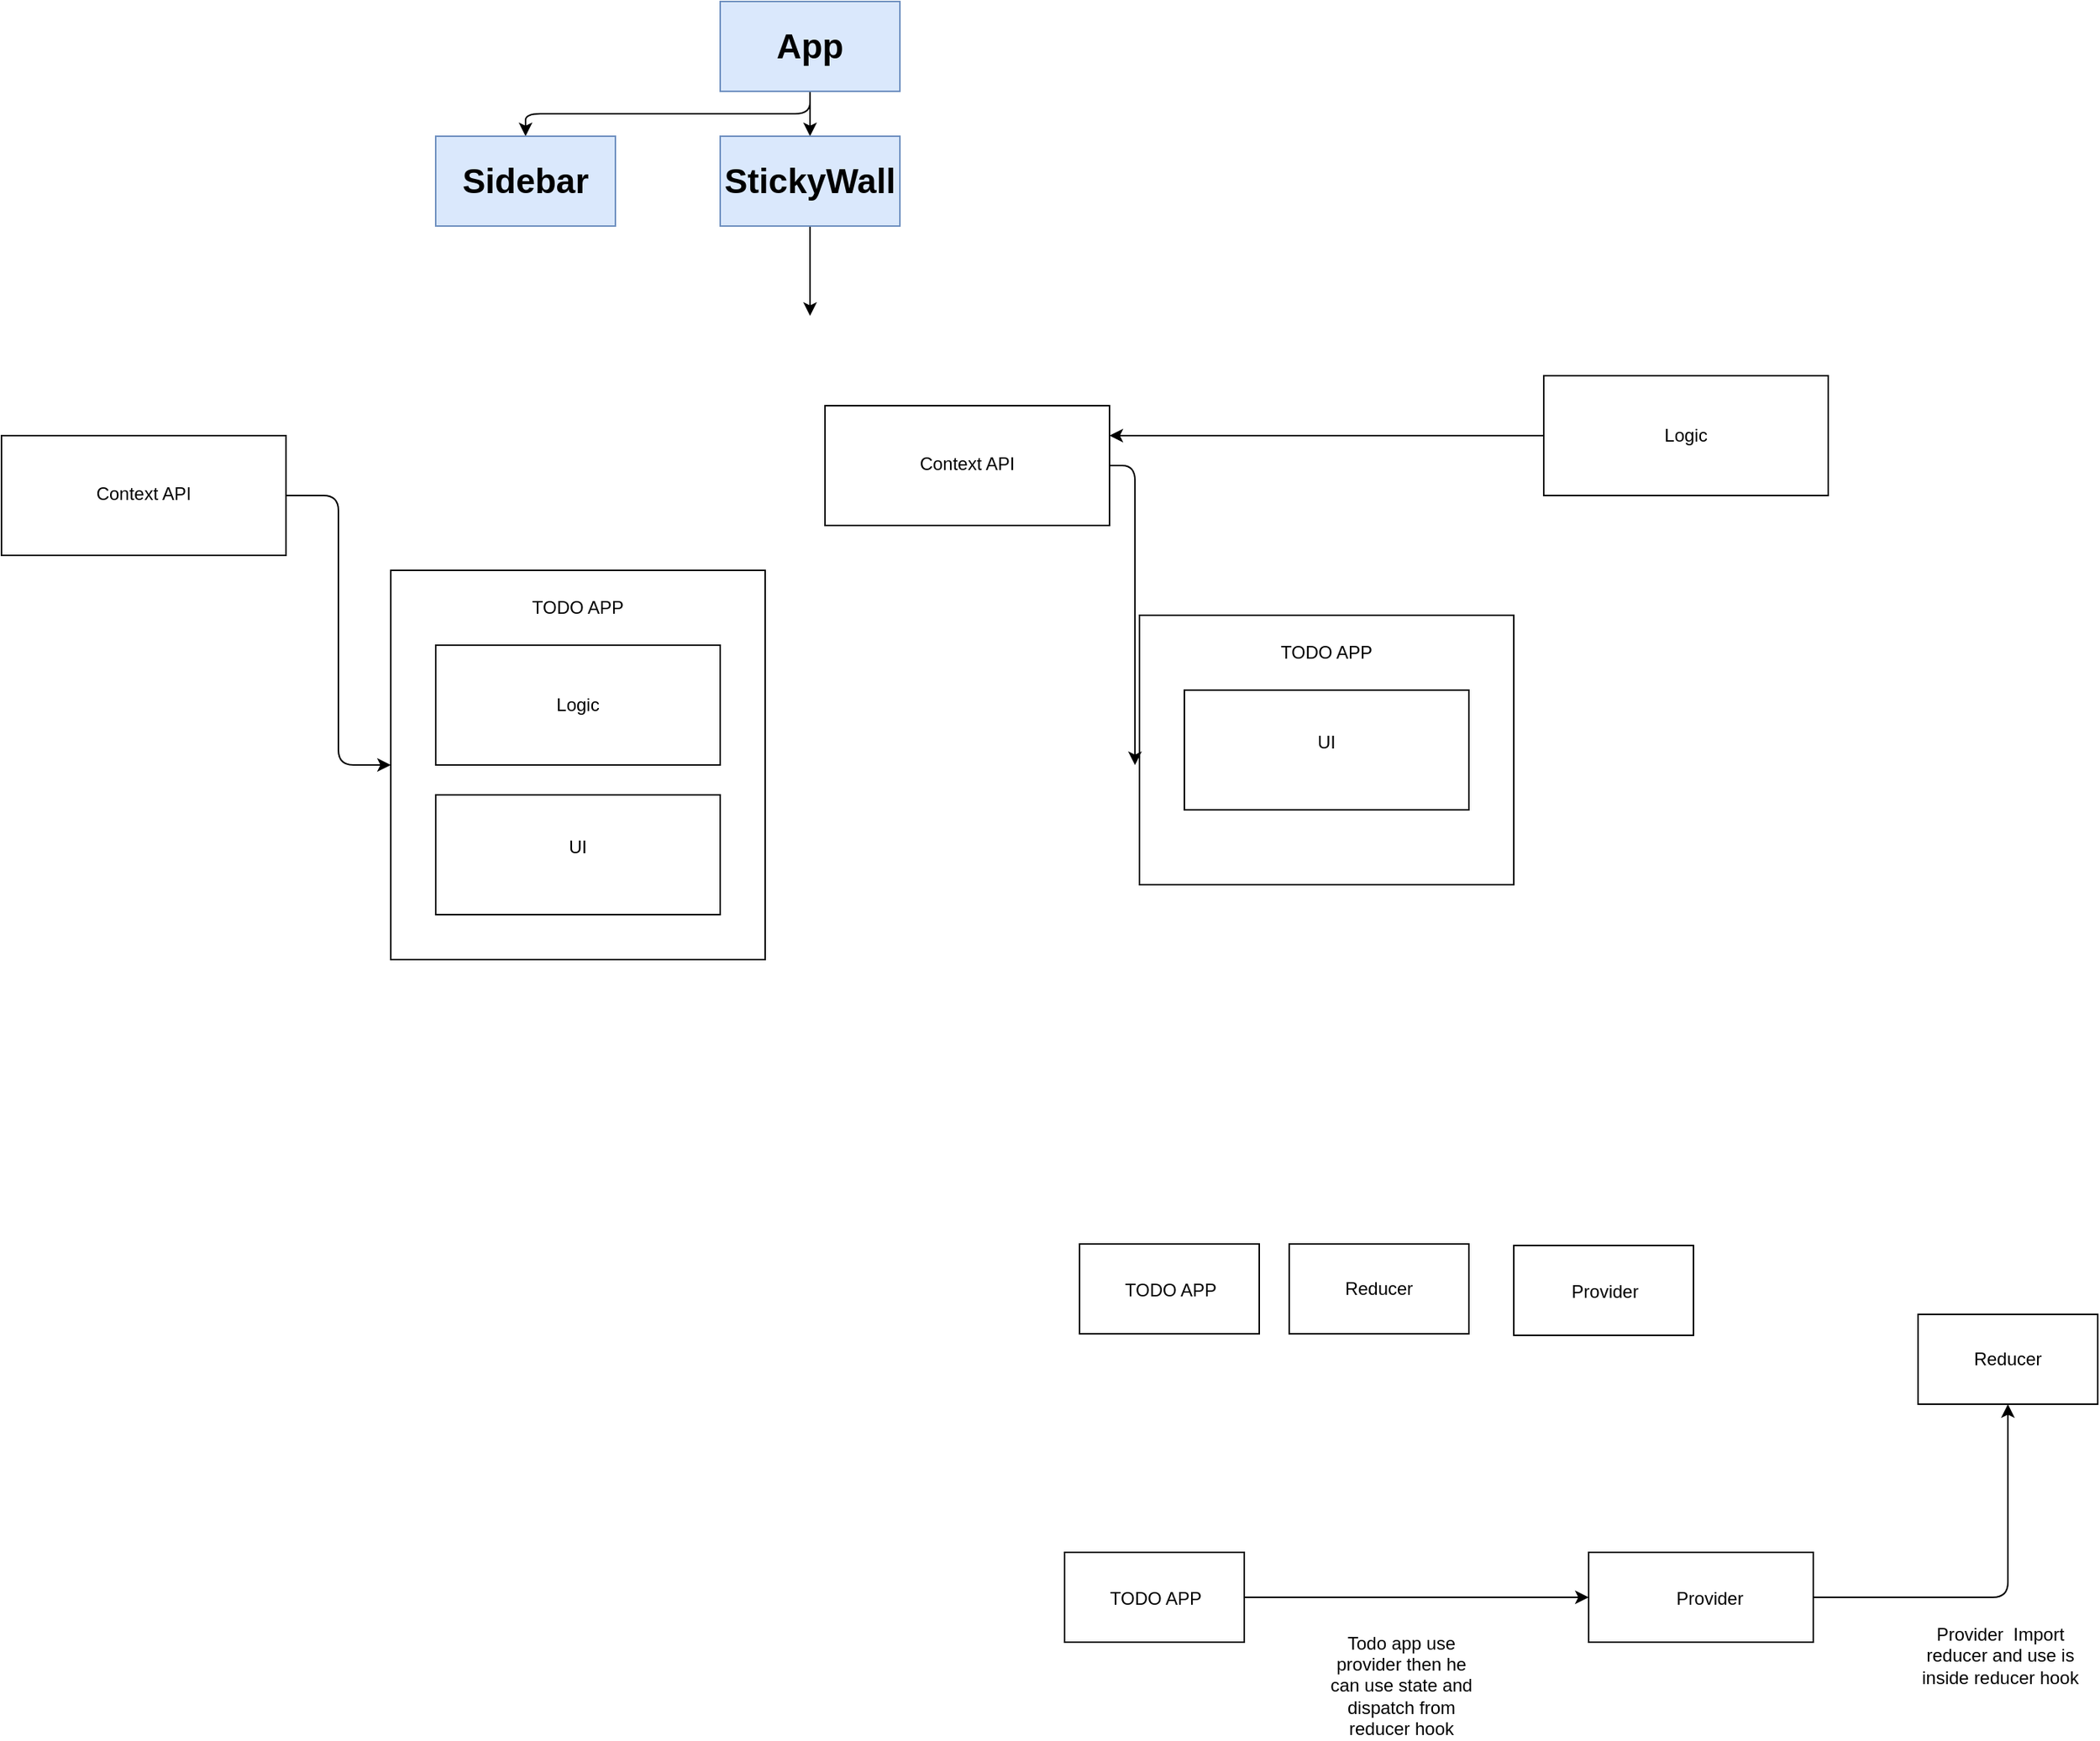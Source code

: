 <mxfile>
    <diagram id="tIeZiiwuUXeGw_jHuhu4" name="Page-1">
        <mxGraphModel dx="1682" dy="475" grid="1" gridSize="10" guides="1" tooltips="1" connect="1" arrows="1" fold="1" page="1" pageScale="1" pageWidth="850" pageHeight="1100" math="0" shadow="0">
            <root>
                <mxCell id="0"/>
                <mxCell id="1" parent="0"/>
                <mxCell id="30" style="edgeStyle=orthogonalEdgeStyle;html=1;exitX=0.5;exitY=1;exitDx=0;exitDy=0;entryX=0.5;entryY=0;entryDx=0;entryDy=0;" parent="1" source="28" target="29" edge="1">
                    <mxGeometry relative="1" as="geometry"/>
                </mxCell>
                <mxCell id="36" style="edgeStyle=none;html=1;exitX=0.5;exitY=1;exitDx=0;exitDy=0;entryX=0.5;entryY=0;entryDx=0;entryDy=0;" parent="1" source="28" target="34" edge="1">
                    <mxGeometry relative="1" as="geometry"/>
                </mxCell>
                <mxCell id="28" value="" style="rounded=0;whiteSpace=wrap;html=1;fillColor=#dae8fc;strokeColor=#6c8ebf;" parent="1" vertex="1">
                    <mxGeometry x="370" y="80" width="120" height="60" as="geometry"/>
                </mxCell>
                <mxCell id="29" value="" style="rounded=0;whiteSpace=wrap;html=1;fillColor=#dae8fc;strokeColor=#6c8ebf;" parent="1" vertex="1">
                    <mxGeometry x="180" y="170" width="120" height="60" as="geometry"/>
                </mxCell>
                <mxCell id="31" value="App" style="text;html=1;align=center;verticalAlign=middle;whiteSpace=wrap;rounded=0;fontSize=23;fontStyle=1" parent="1" vertex="1">
                    <mxGeometry x="400" y="95" width="60" height="30" as="geometry"/>
                </mxCell>
                <mxCell id="32" value="Sidebar" style="text;html=1;align=center;verticalAlign=middle;whiteSpace=wrap;rounded=0;fontSize=23;fontStyle=1" parent="1" vertex="1">
                    <mxGeometry x="210" y="185" width="60" height="30" as="geometry"/>
                </mxCell>
                <mxCell id="42" style="edgeStyle=none;html=1;exitX=0.5;exitY=1;exitDx=0;exitDy=0;" parent="1" source="34" edge="1">
                    <mxGeometry relative="1" as="geometry">
                        <mxPoint x="430" y="290" as="targetPoint"/>
                    </mxGeometry>
                </mxCell>
                <mxCell id="34" value="" style="rounded=0;whiteSpace=wrap;html=1;fillColor=#dae8fc;strokeColor=#6c8ebf;" parent="1" vertex="1">
                    <mxGeometry x="370" y="170" width="120" height="60" as="geometry"/>
                </mxCell>
                <mxCell id="35" value="StickyWall" style="text;html=1;align=center;verticalAlign=middle;whiteSpace=wrap;rounded=0;fontSize=23;fontStyle=1" parent="1" vertex="1">
                    <mxGeometry x="400" y="185" width="60" height="30" as="geometry"/>
                </mxCell>
                <mxCell id="43" value="" style="rounded=0;whiteSpace=wrap;html=1;" vertex="1" parent="1">
                    <mxGeometry x="150" y="460" width="250" height="260" as="geometry"/>
                </mxCell>
                <mxCell id="44" value="TODO APP" style="text;html=1;align=center;verticalAlign=middle;whiteSpace=wrap;rounded=0;" vertex="1" parent="1">
                    <mxGeometry x="230" y="470" width="90" height="30" as="geometry"/>
                </mxCell>
                <mxCell id="45" value="" style="rounded=0;whiteSpace=wrap;html=1;" vertex="1" parent="1">
                    <mxGeometry x="180" y="510" width="190" height="80" as="geometry"/>
                </mxCell>
                <mxCell id="46" value="" style="rounded=0;whiteSpace=wrap;html=1;" vertex="1" parent="1">
                    <mxGeometry x="180" y="610" width="190" height="80" as="geometry"/>
                </mxCell>
                <mxCell id="47" value="Logic" style="text;html=1;align=center;verticalAlign=middle;whiteSpace=wrap;rounded=0;" vertex="1" parent="1">
                    <mxGeometry x="230" y="535" width="90" height="30" as="geometry"/>
                </mxCell>
                <mxCell id="48" value="UI" style="text;html=1;align=center;verticalAlign=middle;whiteSpace=wrap;rounded=0;" vertex="1" parent="1">
                    <mxGeometry x="230" y="630" width="90" height="30" as="geometry"/>
                </mxCell>
                <mxCell id="49" value="" style="rounded=0;whiteSpace=wrap;html=1;" vertex="1" parent="1">
                    <mxGeometry x="650" y="490" width="250" height="180" as="geometry"/>
                </mxCell>
                <mxCell id="50" value="TODO APP" style="text;html=1;align=center;verticalAlign=middle;whiteSpace=wrap;rounded=0;" vertex="1" parent="1">
                    <mxGeometry x="730" y="500" width="90" height="30" as="geometry"/>
                </mxCell>
                <mxCell id="63" style="edgeStyle=none;html=1;exitX=0;exitY=0.5;exitDx=0;exitDy=0;entryX=1;entryY=0.25;entryDx=0;entryDy=0;" edge="1" parent="1" source="51" target="59">
                    <mxGeometry relative="1" as="geometry"/>
                </mxCell>
                <mxCell id="51" value="" style="rounded=0;whiteSpace=wrap;html=1;" vertex="1" parent="1">
                    <mxGeometry x="920" y="330" width="190" height="80" as="geometry"/>
                </mxCell>
                <mxCell id="52" value="" style="rounded=0;whiteSpace=wrap;html=1;" vertex="1" parent="1">
                    <mxGeometry x="680" y="540" width="190" height="80" as="geometry"/>
                </mxCell>
                <mxCell id="53" value="Logic" style="text;html=1;align=center;verticalAlign=middle;whiteSpace=wrap;rounded=0;" vertex="1" parent="1">
                    <mxGeometry x="970" y="355" width="90" height="30" as="geometry"/>
                </mxCell>
                <mxCell id="54" value="UI" style="text;html=1;align=center;verticalAlign=middle;whiteSpace=wrap;rounded=0;" vertex="1" parent="1">
                    <mxGeometry x="730" y="560" width="90" height="30" as="geometry"/>
                </mxCell>
                <mxCell id="57" style="edgeStyle=orthogonalEdgeStyle;html=1;exitX=1;exitY=0.5;exitDx=0;exitDy=0;entryX=0;entryY=0.5;entryDx=0;entryDy=0;" edge="1" parent="1" source="55" target="43">
                    <mxGeometry relative="1" as="geometry"/>
                </mxCell>
                <mxCell id="55" value="" style="rounded=0;whiteSpace=wrap;html=1;" vertex="1" parent="1">
                    <mxGeometry x="-110" y="370" width="190" height="80" as="geometry"/>
                </mxCell>
                <mxCell id="56" value="Context API" style="text;html=1;align=center;verticalAlign=middle;whiteSpace=wrap;rounded=0;" vertex="1" parent="1">
                    <mxGeometry x="-60" y="394" width="90" height="30" as="geometry"/>
                </mxCell>
                <mxCell id="59" value="" style="rounded=0;whiteSpace=wrap;html=1;" vertex="1" parent="1">
                    <mxGeometry x="440" y="350" width="190" height="80" as="geometry"/>
                </mxCell>
                <mxCell id="60" value="Context API" style="text;html=1;align=center;verticalAlign=middle;whiteSpace=wrap;rounded=0;" vertex="1" parent="1">
                    <mxGeometry x="490" y="374" width="90" height="30" as="geometry"/>
                </mxCell>
                <mxCell id="62" style="edgeStyle=orthogonalEdgeStyle;html=1;exitX=1;exitY=0.5;exitDx=0;exitDy=0;entryX=-0.012;entryY=0.556;entryDx=0;entryDy=0;entryPerimeter=0;" edge="1" parent="1" source="59" target="49">
                    <mxGeometry relative="1" as="geometry"/>
                </mxCell>
                <mxCell id="64" value="" style="rounded=0;whiteSpace=wrap;html=1;" vertex="1" parent="1">
                    <mxGeometry x="750" y="910" width="120" height="60" as="geometry"/>
                </mxCell>
                <mxCell id="65" value="Reducer" style="text;html=1;align=center;verticalAlign=middle;whiteSpace=wrap;rounded=0;" vertex="1" parent="1">
                    <mxGeometry x="780" y="925" width="60" height="30" as="geometry"/>
                </mxCell>
                <mxCell id="66" value="" style="rounded=0;whiteSpace=wrap;html=1;" vertex="1" parent="1">
                    <mxGeometry x="610" y="910" width="120" height="60" as="geometry"/>
                </mxCell>
                <mxCell id="67" value="TODO APP" style="text;html=1;align=center;verticalAlign=middle;whiteSpace=wrap;rounded=0;" vertex="1" parent="1">
                    <mxGeometry x="636" y="926" width="70" height="30" as="geometry"/>
                </mxCell>
                <mxCell id="68" value="" style="rounded=0;whiteSpace=wrap;html=1;" vertex="1" parent="1">
                    <mxGeometry x="900" y="911" width="120" height="60" as="geometry"/>
                </mxCell>
                <mxCell id="69" value="Provider" style="text;html=1;align=center;verticalAlign=middle;whiteSpace=wrap;rounded=0;" vertex="1" parent="1">
                    <mxGeometry x="926" y="927" width="70" height="30" as="geometry"/>
                </mxCell>
                <mxCell id="82" style="edgeStyle=orthogonalEdgeStyle;html=1;exitX=1;exitY=0.5;exitDx=0;exitDy=0;entryX=0.5;entryY=1;entryDx=0;entryDy=0;" edge="1" parent="1" source="73" target="77">
                    <mxGeometry relative="1" as="geometry"/>
                </mxCell>
                <mxCell id="73" value="" style="rounded=0;whiteSpace=wrap;html=1;" vertex="1" parent="1">
                    <mxGeometry x="950" y="1116" width="150" height="60" as="geometry"/>
                </mxCell>
                <mxCell id="74" value="Provider" style="text;html=1;align=center;verticalAlign=middle;whiteSpace=wrap;rounded=0;" vertex="1" parent="1">
                    <mxGeometry x="996" y="1132" width="70" height="30" as="geometry"/>
                </mxCell>
                <mxCell id="77" value="" style="rounded=0;whiteSpace=wrap;html=1;" vertex="1" parent="1">
                    <mxGeometry x="1170" y="957" width="120" height="60" as="geometry"/>
                </mxCell>
                <mxCell id="78" value="Reducer" style="text;html=1;align=center;verticalAlign=middle;whiteSpace=wrap;rounded=0;" vertex="1" parent="1">
                    <mxGeometry x="1200" y="972" width="60" height="30" as="geometry"/>
                </mxCell>
                <mxCell id="81" style="edgeStyle=none;html=1;exitX=1;exitY=0.5;exitDx=0;exitDy=0;entryX=0;entryY=0.5;entryDx=0;entryDy=0;" edge="1" parent="1" source="79" target="73">
                    <mxGeometry relative="1" as="geometry"/>
                </mxCell>
                <mxCell id="79" value="" style="rounded=0;whiteSpace=wrap;html=1;" vertex="1" parent="1">
                    <mxGeometry x="600" y="1116" width="120" height="60" as="geometry"/>
                </mxCell>
                <mxCell id="80" value="TODO APP" style="text;html=1;align=center;verticalAlign=middle;whiteSpace=wrap;rounded=0;" vertex="1" parent="1">
                    <mxGeometry x="626" y="1132" width="70" height="30" as="geometry"/>
                </mxCell>
                <mxCell id="84" value="Provider&amp;nbsp; Import reducer and use is inside reducer hook" style="text;html=1;align=center;verticalAlign=middle;whiteSpace=wrap;rounded=0;" vertex="1" parent="1">
                    <mxGeometry x="1170" y="1170" width="110" height="30" as="geometry"/>
                </mxCell>
                <mxCell id="86" value="Todo app use provider then he can use state and dispatch from reducer hook" style="text;html=1;align=center;verticalAlign=middle;whiteSpace=wrap;rounded=0;" vertex="1" parent="1">
                    <mxGeometry x="770" y="1190" width="110" height="30" as="geometry"/>
                </mxCell>
            </root>
        </mxGraphModel>
    </diagram>
</mxfile>